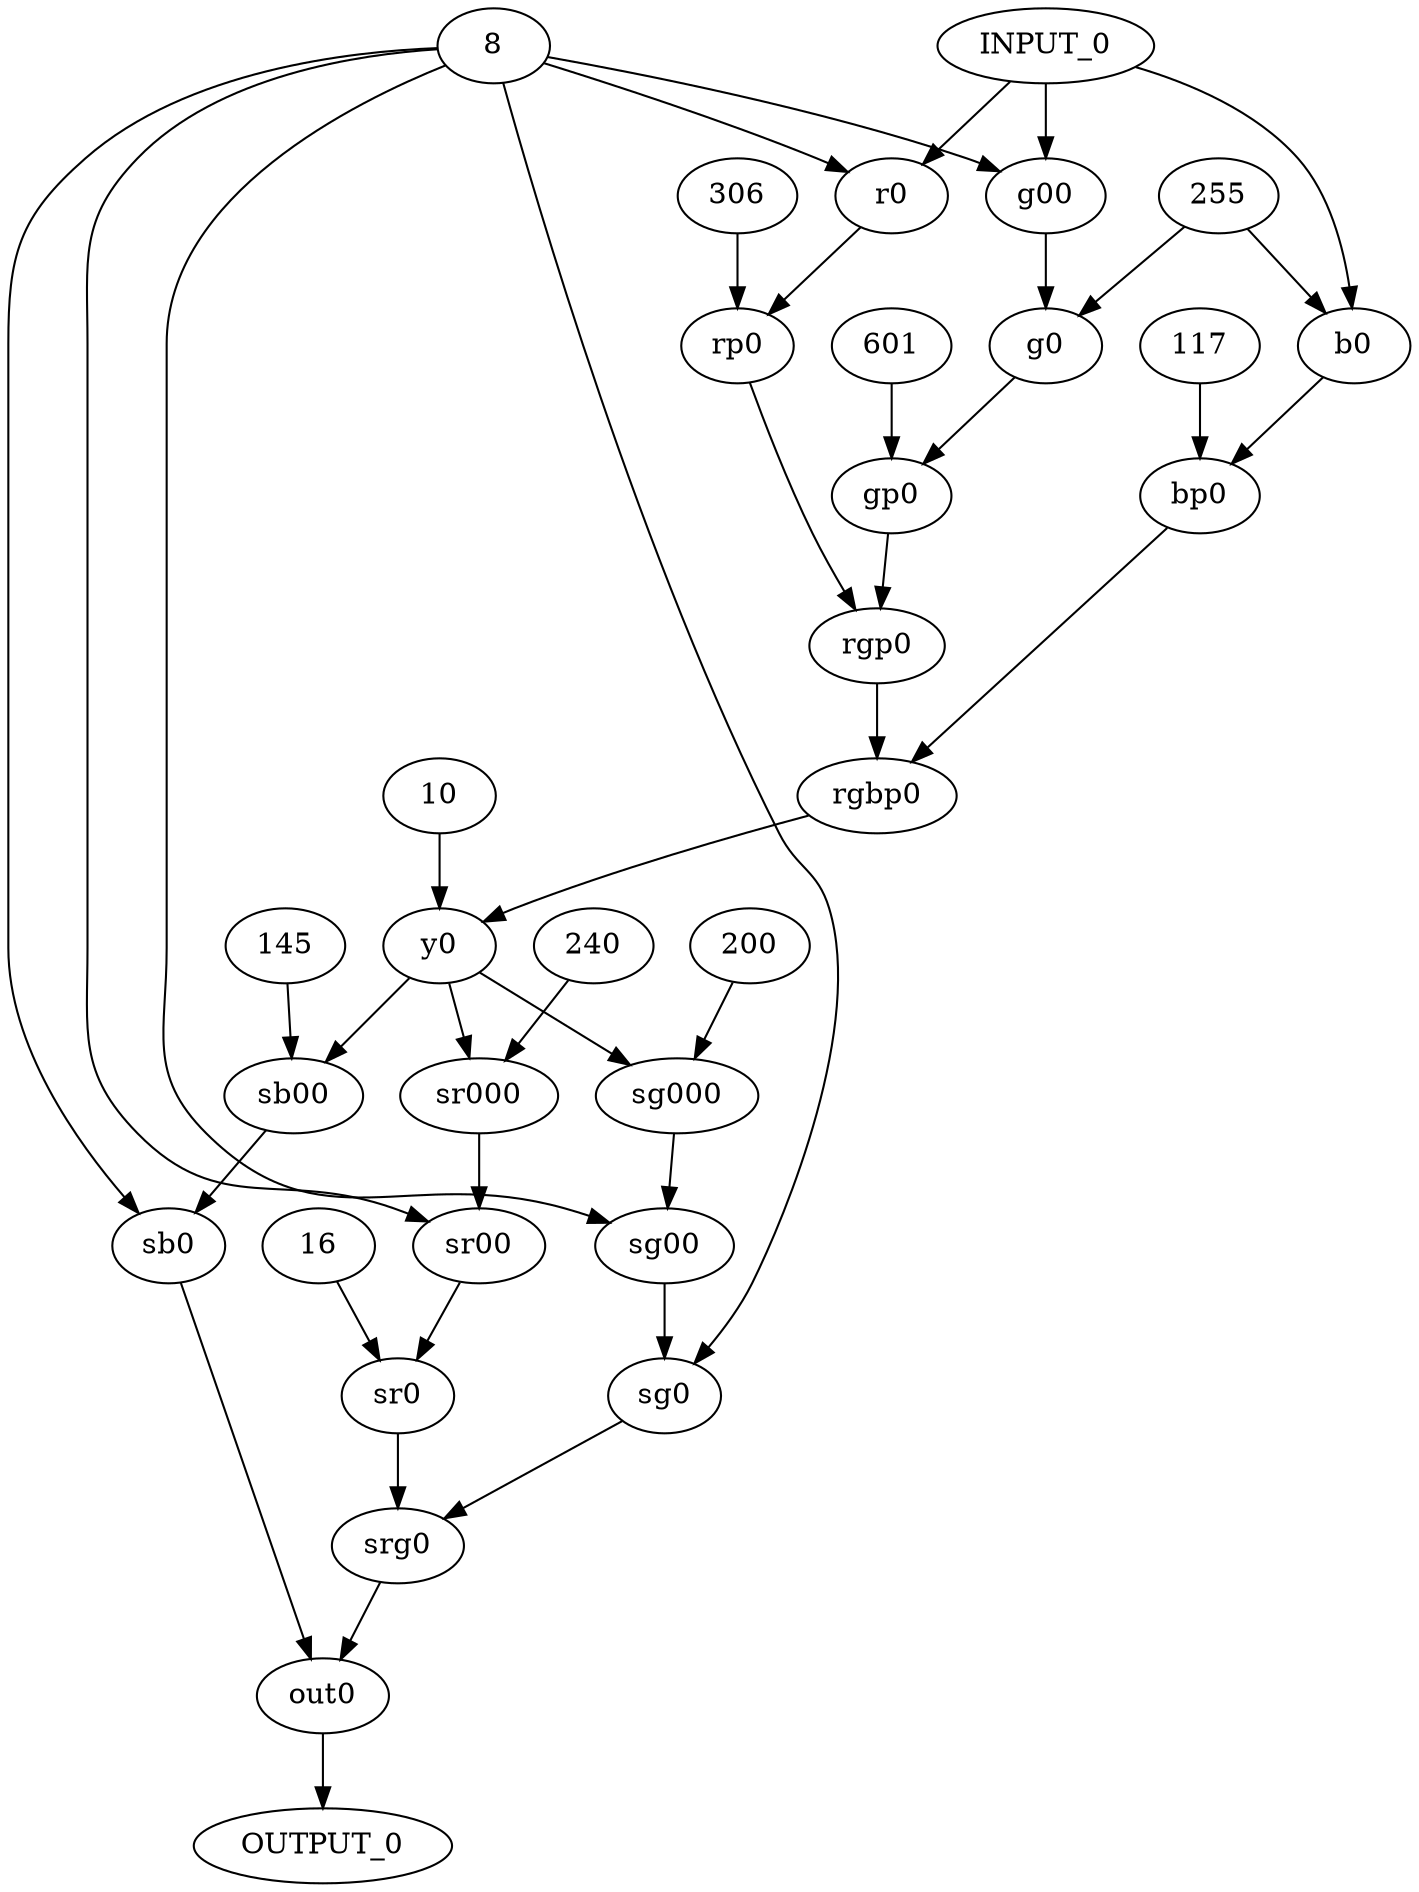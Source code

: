 digraph{

	# inputs
	"INPUT_0" [input=True]

	# operations
	"r0" 	[op=SR]
	"g00"	[op=SR]
	"rp0" 	[op=MULT]
	"g0" 	[op=AND]
	"b0" 	[op=AND]
	"gp0" 	[op=MULT]
	"bp0" 	[op=MULT]
	"rgp0" 	[op=ADD]
	"rgbp0" [op=ADD]
	"y0" 	[op=SR]
	"sr000" [op=MULT]
	"sg000" [op=MULT]
	"sr00" 	[op=SR]
	"sg00" 	[op=SR]
	"sb00" 	[op=MULT]
	"sr0" 	[op=SL]
	"sg0" 	[op=SL]
	"sb0" 	[op=SR]
	"srg0" 	[op=OR]
	"out0" 	[op=OR]

	# outputs
	"OUTPUT_0" [output=True]

	# constants
	"16" [const=True]
	"8" [const=True]
	"306" [const=True]
	"255" [const=True]
	"601" [const=True]
	"117" [const=True]
	"10" [const=True]
	"240" [const=True]
	"200" [const=True]
	"145" [const=True]
	"16" [const=True]

	# dependencies
	"INPUT_0" -> "r0"
	"8" -> "r0" [operand=right]

	"INPUT_0" -> "g00"
	"8" -> "g00" [operand=right]

	"r0" -> "rp0"
	"306" -> "rp0"

	"g00" -> "g0"
	"255" -> "g0"

	"INPUT_0" -> "b0"
	"255" -> "b0"


	"g0" -> "gp0"
	"601" -> "gp0"

	"b0" -> "bp0"
	"117" -> "bp0"

	"rp0" -> "rgp0"
	"gp0" -> "rgp0"

	"rgp0" -> "rgbp0"
	"bp0" -> "rgbp0"

	"rgbp0" -> "y0"
	"10" -> "y0" [operand=right]

	"y0" -> "sr000"
	"240" -> "sr000"

	"y0" -> "sg000"
	"200" -> "sg000"

	"sr000" -> "sr00"
	"8" -> "sr00" [operand=right]

	"sg000" -> "sg00"
	"8" -> "sg00"

	"y0" -> "sb00"
	"145" -> "sb00"

	"sr00" -> "sr0"
	"16" -> "sr0" [operand=right]

	"sg00" -> "sg0"
	"8" -> "sg0" [operand=right]

	"sb00" -> "sb0"
	"8" -> "sb0" [operand=right]

	"sr0" -> "srg0"
	"sg0" -> "srg0"

	"srg0" -> "out0"
	"sb0" -> "out0"

	"out0" -> "OUTPUT_0"
}